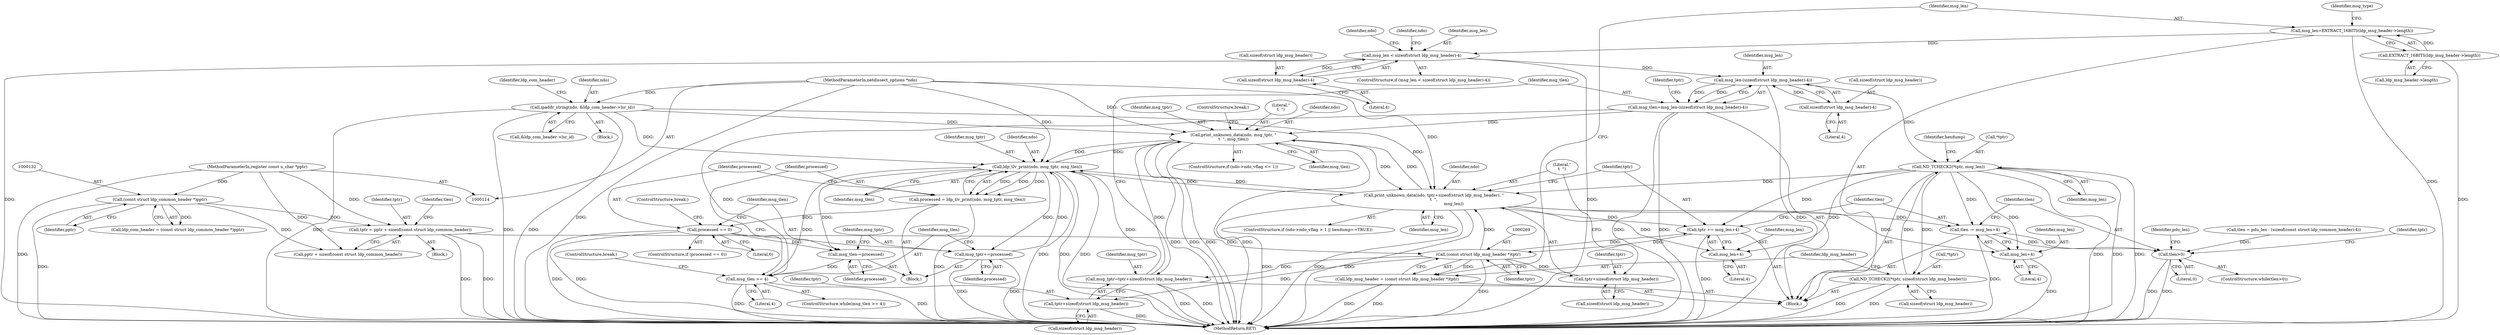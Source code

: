 digraph "0_tcpdump_aa5c6b710dfd8020d2c908d6b3bd41f1da719b3b@pointer" {
"1000408" [label="(Call,print_unknown_data(ndo, msg_tptr, \"\n\t  \", msg_tlen))"];
"1000382" [label="(Call,ldp_tlv_print(ndo, msg_tptr, msg_tlen))"];
"1000408" [label="(Call,print_unknown_data(ndo, msg_tptr, \"\n\t  \", msg_tlen))"];
"1000221" [label="(Call,ipaddr_string(ndo, &ldp_com_header->lsr_id))"];
"1000115" [label="(MethodParameterIn,netdissect_options *ndo)"];
"1000424" [label="(Call,print_unknown_data(ndo, tptr+sizeof(struct ldp_msg_header), \"\n\t  \",\n                               msg_len))"];
"1000268" [label="(Call,(const struct ldp_msg_header *)tptr)"];
"1000432" [label="(Call,tptr += msg_len+4)"];
"1000357" [label="(Call,ND_TCHECK2(*tptr, msg_len))"];
"1000261" [label="(Call,ND_TCHECK2(*tptr, sizeof(struct ldp_msg_header)))"];
"1000351" [label="(Call,msg_len-(sizeof(struct ldp_msg_header)-4))"];
"1000285" [label="(Call,msg_len < sizeof(struct ldp_msg_header)-4)"];
"1000271" [label="(Call,msg_len=EXTRACT_16BITS(ldp_msg_header->length))"];
"1000273" [label="(Call,EXTRACT_16BITS(ldp_msg_header->length))"];
"1000287" [label="(Call,sizeof(struct ldp_msg_header)-4)"];
"1000353" [label="(Call,sizeof(struct ldp_msg_header)-4)"];
"1000242" [label="(Call,tptr = pptr + sizeof(const struct ldp_common_header))"];
"1000131" [label="(Call,(const struct ldp_common_header *)pptr)"];
"1000116" [label="(MethodParameterIn,register const u_char *pptr)"];
"1000343" [label="(Call,msg_tptr=tptr+sizeof(struct ldp_msg_header))"];
"1000349" [label="(Call,msg_tlen=msg_len-(sizeof(struct ldp_msg_header)-4))"];
"1000394" [label="(Call,msg_tptr+=processed)"];
"1000387" [label="(Call,processed == 0)"];
"1000380" [label="(Call,processed = ldp_tlv_print(ndo, msg_tptr, msg_tlen))"];
"1000376" [label="(Call,msg_tlen >= 4)"];
"1000391" [label="(Call,msg_tlen-=processed)"];
"1000266" [label="(Call,ldp_msg_header = (const struct ldp_msg_header *)tptr)"];
"1000345" [label="(Call,tptr+sizeof(struct ldp_msg_header))"];
"1000426" [label="(Call,tptr+sizeof(struct ldp_msg_header))"];
"1000434" [label="(Call,msg_len+4)"];
"1000437" [label="(Call,tlen -= msg_len+4)"];
"1000257" [label="(Call,tlen>0)"];
"1000439" [label="(Call,msg_len+4)"];
"1000222" [label="(Identifier,ndo)"];
"1000410" [label="(Identifier,msg_tptr)"];
"1000273" [label="(Call,EXTRACT_16BITS(ldp_msg_header->length))"];
"1000116" [label="(MethodParameterIn,register const u_char *pptr)"];
"1000393" [label="(Identifier,processed)"];
"1000354" [label="(Call,sizeof(struct ldp_msg_header))"];
"1000439" [label="(Call,msg_len+4)"];
"1000425" [label="(Identifier,ndo)"];
"1000266" [label="(Call,ldp_msg_header = (const struct ldp_msg_header *)tptr)"];
"1000262" [label="(Call,*tptr)"];
"1000381" [label="(Identifier,processed)"];
"1000347" [label="(Call,sizeof(struct ldp_msg_header))"];
"1000285" [label="(Call,msg_len < sizeof(struct ldp_msg_header)-4)"];
"1000426" [label="(Call,tptr+sizeof(struct ldp_msg_header))"];
"1000257" [label="(Call,tlen>0)"];
"1000231" [label="(Identifier,ldp_com_header)"];
"1000432" [label="(Call,tptr += msg_len+4)"];
"1000270" [label="(Identifier,tptr)"];
"1000133" [label="(Identifier,pptr)"];
"1000440" [label="(Identifier,msg_len)"];
"1000350" [label="(Identifier,msg_tlen)"];
"1000287" [label="(Call,sizeof(struct ldp_msg_header)-4)"];
"1000271" [label="(Call,msg_len=EXTRACT_16BITS(ldp_msg_header->length))"];
"1000290" [label="(Literal,4)"];
"1000435" [label="(Identifier,msg_len)"];
"1000256" [label="(ControlStructure,while(tlen>0))"];
"1000413" [label="(ControlStructure,break;)"];
"1000431" [label="(Identifier,msg_len)"];
"1000391" [label="(Call,msg_tlen-=processed)"];
"1000352" [label="(Identifier,msg_len)"];
"1000356" [label="(Literal,4)"];
"1000131" [label="(Call,(const struct ldp_common_header *)pptr)"];
"1000390" [label="(ControlStructure,break;)"];
"1000258" [label="(Identifier,tlen)"];
"1000375" [label="(ControlStructure,while(msg_tlen >= 4))"];
"1000412" [label="(Identifier,msg_tlen)"];
"1000263" [label="(Identifier,tptr)"];
"1000377" [label="(Identifier,msg_tlen)"];
"1000388" [label="(Identifier,processed)"];
"1000359" [label="(Identifier,tptr)"];
"1000286" [label="(Identifier,msg_len)"];
"1000382" [label="(Call,ldp_tlv_print(ndo, msg_tptr, msg_tlen))"];
"1000343" [label="(Call,msg_tptr=tptr+sizeof(struct ldp_msg_header))"];
"1000380" [label="(Call,processed = ldp_tlv_print(ndo, msg_tptr, msg_tlen))"];
"1000316" [label="(Identifier,ndo)"];
"1000384" [label="(Identifier,msg_tptr)"];
"1000387" [label="(Call,processed == 0)"];
"1000223" [label="(Call,&ldp_com_header->lsr_id)"];
"1000397" [label="(ControlStructure,break;)"];
"1000249" [label="(Identifier,tlen)"];
"1000117" [label="(Block,)"];
"1000274" [label="(Call,ldp_msg_header->length)"];
"1000294" [label="(Identifier,ndo)"];
"1000267" [label="(Identifier,ldp_msg_header)"];
"1000395" [label="(Identifier,msg_tptr)"];
"1000455" [label="(MethodReturn,RET)"];
"1000394" [label="(Call,msg_tptr+=processed)"];
"1000243" [label="(Identifier,tptr)"];
"1000288" [label="(Call,sizeof(struct ldp_msg_header))"];
"1000437" [label="(Call,tlen -= msg_len+4)"];
"1000284" [label="(ControlStructure,if (msg_len < sizeof(struct ldp_msg_header)-4))"];
"1000242" [label="(Call,tptr = pptr + sizeof(const struct ldp_common_header))"];
"1000244" [label="(Call,pptr + sizeof(const struct ldp_common_header))"];
"1000430" [label="(Literal,\"\n\t  \")"];
"1000402" [label="(ControlStructure,if (ndo->ndo_vflag <= 1))"];
"1000349" [label="(Call,msg_tlen=msg_len-(sizeof(struct ldp_msg_header)-4))"];
"1000411" [label="(Literal,\"\n\t  \")"];
"1000444" [label="(Identifier,pdu_len)"];
"1000248" [label="(Call,tlen = pdu_len - (sizeof(const struct ldp_common_header)-4))"];
"1000353" [label="(Call,sizeof(struct ldp_msg_header)-4)"];
"1000129" [label="(Call,ldp_com_header = (const struct ldp_common_header *)pptr)"];
"1000346" [label="(Identifier,tptr)"];
"1000272" [label="(Identifier,msg_len)"];
"1000261" [label="(Call,ND_TCHECK2(*tptr, sizeof(struct ldp_msg_header)))"];
"1000379" [label="(Block,)"];
"1000360" [label="(Identifier,msg_len)"];
"1000115" [label="(MethodParameterIn,netdissect_options *ndo)"];
"1000408" [label="(Call,print_unknown_data(ndo, msg_tptr, \"\n\t  \", msg_tlen))"];
"1000264" [label="(Call,sizeof(struct ldp_msg_header))"];
"1000278" [label="(Identifier,msg_type)"];
"1000396" [label="(Identifier,processed)"];
"1000268" [label="(Call,(const struct ldp_msg_header *)tptr)"];
"1000357" [label="(Call,ND_TCHECK2(*tptr, msg_len))"];
"1000220" [label="(Block,)"];
"1000433" [label="(Identifier,tptr)"];
"1000383" [label="(Identifier,ndo)"];
"1000358" [label="(Call,*tptr)"];
"1000414" [label="(ControlStructure,if (ndo->ndo_vflag > 1 || hexdump==TRUE))"];
"1000438" [label="(Identifier,tlen)"];
"1000441" [label="(Literal,4)"];
"1000385" [label="(Identifier,msg_tlen)"];
"1000378" [label="(Literal,4)"];
"1000427" [label="(Identifier,tptr)"];
"1000345" [label="(Call,tptr+sizeof(struct ldp_msg_header))"];
"1000434" [label="(Call,msg_len+4)"];
"1000221" [label="(Call,ipaddr_string(ndo, &ldp_com_header->lsr_id))"];
"1000344" [label="(Identifier,msg_tptr)"];
"1000409" [label="(Identifier,ndo)"];
"1000386" [label="(ControlStructure,if (processed == 0))"];
"1000259" [label="(Literal,0)"];
"1000362" [label="(Identifier,hexdump)"];
"1000428" [label="(Call,sizeof(struct ldp_msg_header))"];
"1000392" [label="(Identifier,msg_tlen)"];
"1000436" [label="(Literal,4)"];
"1000424" [label="(Call,print_unknown_data(ndo, tptr+sizeof(struct ldp_msg_header), \"\n\t  \",\n                               msg_len))"];
"1000260" [label="(Block,)"];
"1000389" [label="(Literal,0)"];
"1000376" [label="(Call,msg_tlen >= 4)"];
"1000351" [label="(Call,msg_len-(sizeof(struct ldp_msg_header)-4))"];
"1000408" -> "1000402"  [label="AST: "];
"1000408" -> "1000412"  [label="CFG: "];
"1000409" -> "1000408"  [label="AST: "];
"1000410" -> "1000408"  [label="AST: "];
"1000411" -> "1000408"  [label="AST: "];
"1000412" -> "1000408"  [label="AST: "];
"1000413" -> "1000408"  [label="CFG: "];
"1000408" -> "1000455"  [label="DDG: "];
"1000408" -> "1000455"  [label="DDG: "];
"1000408" -> "1000455"  [label="DDG: "];
"1000408" -> "1000455"  [label="DDG: "];
"1000408" -> "1000382"  [label="DDG: "];
"1000382" -> "1000408"  [label="DDG: "];
"1000221" -> "1000408"  [label="DDG: "];
"1000424" -> "1000408"  [label="DDG: "];
"1000115" -> "1000408"  [label="DDG: "];
"1000343" -> "1000408"  [label="DDG: "];
"1000349" -> "1000408"  [label="DDG: "];
"1000408" -> "1000424"  [label="DDG: "];
"1000382" -> "1000380"  [label="AST: "];
"1000382" -> "1000385"  [label="CFG: "];
"1000383" -> "1000382"  [label="AST: "];
"1000384" -> "1000382"  [label="AST: "];
"1000385" -> "1000382"  [label="AST: "];
"1000380" -> "1000382"  [label="CFG: "];
"1000382" -> "1000455"  [label="DDG: "];
"1000382" -> "1000455"  [label="DDG: "];
"1000382" -> "1000455"  [label="DDG: "];
"1000382" -> "1000380"  [label="DDG: "];
"1000382" -> "1000380"  [label="DDG: "];
"1000382" -> "1000380"  [label="DDG: "];
"1000221" -> "1000382"  [label="DDG: "];
"1000424" -> "1000382"  [label="DDG: "];
"1000115" -> "1000382"  [label="DDG: "];
"1000343" -> "1000382"  [label="DDG: "];
"1000394" -> "1000382"  [label="DDG: "];
"1000376" -> "1000382"  [label="DDG: "];
"1000382" -> "1000391"  [label="DDG: "];
"1000382" -> "1000394"  [label="DDG: "];
"1000382" -> "1000424"  [label="DDG: "];
"1000221" -> "1000220"  [label="AST: "];
"1000221" -> "1000223"  [label="CFG: "];
"1000222" -> "1000221"  [label="AST: "];
"1000223" -> "1000221"  [label="AST: "];
"1000231" -> "1000221"  [label="CFG: "];
"1000221" -> "1000455"  [label="DDG: "];
"1000221" -> "1000455"  [label="DDG: "];
"1000221" -> "1000455"  [label="DDG: "];
"1000115" -> "1000221"  [label="DDG: "];
"1000221" -> "1000424"  [label="DDG: "];
"1000115" -> "1000114"  [label="AST: "];
"1000115" -> "1000455"  [label="DDG: "];
"1000115" -> "1000424"  [label="DDG: "];
"1000424" -> "1000414"  [label="AST: "];
"1000424" -> "1000431"  [label="CFG: "];
"1000425" -> "1000424"  [label="AST: "];
"1000426" -> "1000424"  [label="AST: "];
"1000430" -> "1000424"  [label="AST: "];
"1000431" -> "1000424"  [label="AST: "];
"1000433" -> "1000424"  [label="CFG: "];
"1000424" -> "1000455"  [label="DDG: "];
"1000424" -> "1000455"  [label="DDG: "];
"1000424" -> "1000455"  [label="DDG: "];
"1000268" -> "1000424"  [label="DDG: "];
"1000357" -> "1000424"  [label="DDG: "];
"1000424" -> "1000432"  [label="DDG: "];
"1000424" -> "1000434"  [label="DDG: "];
"1000424" -> "1000437"  [label="DDG: "];
"1000424" -> "1000439"  [label="DDG: "];
"1000268" -> "1000266"  [label="AST: "];
"1000268" -> "1000270"  [label="CFG: "];
"1000269" -> "1000268"  [label="AST: "];
"1000270" -> "1000268"  [label="AST: "];
"1000266" -> "1000268"  [label="CFG: "];
"1000268" -> "1000455"  [label="DDG: "];
"1000268" -> "1000266"  [label="DDG: "];
"1000432" -> "1000268"  [label="DDG: "];
"1000242" -> "1000268"  [label="DDG: "];
"1000268" -> "1000343"  [label="DDG: "];
"1000268" -> "1000345"  [label="DDG: "];
"1000268" -> "1000426"  [label="DDG: "];
"1000268" -> "1000432"  [label="DDG: "];
"1000432" -> "1000260"  [label="AST: "];
"1000432" -> "1000434"  [label="CFG: "];
"1000433" -> "1000432"  [label="AST: "];
"1000434" -> "1000432"  [label="AST: "];
"1000438" -> "1000432"  [label="CFG: "];
"1000432" -> "1000455"  [label="DDG: "];
"1000357" -> "1000432"  [label="DDG: "];
"1000357" -> "1000260"  [label="AST: "];
"1000357" -> "1000360"  [label="CFG: "];
"1000358" -> "1000357"  [label="AST: "];
"1000360" -> "1000357"  [label="AST: "];
"1000362" -> "1000357"  [label="CFG: "];
"1000357" -> "1000455"  [label="DDG: "];
"1000357" -> "1000455"  [label="DDG: "];
"1000357" -> "1000455"  [label="DDG: "];
"1000357" -> "1000261"  [label="DDG: "];
"1000261" -> "1000357"  [label="DDG: "];
"1000351" -> "1000357"  [label="DDG: "];
"1000357" -> "1000434"  [label="DDG: "];
"1000357" -> "1000437"  [label="DDG: "];
"1000357" -> "1000439"  [label="DDG: "];
"1000261" -> "1000260"  [label="AST: "];
"1000261" -> "1000264"  [label="CFG: "];
"1000262" -> "1000261"  [label="AST: "];
"1000264" -> "1000261"  [label="AST: "];
"1000267" -> "1000261"  [label="CFG: "];
"1000261" -> "1000455"  [label="DDG: "];
"1000261" -> "1000455"  [label="DDG: "];
"1000351" -> "1000349"  [label="AST: "];
"1000351" -> "1000353"  [label="CFG: "];
"1000352" -> "1000351"  [label="AST: "];
"1000353" -> "1000351"  [label="AST: "];
"1000349" -> "1000351"  [label="CFG: "];
"1000351" -> "1000455"  [label="DDG: "];
"1000351" -> "1000349"  [label="DDG: "];
"1000351" -> "1000349"  [label="DDG: "];
"1000285" -> "1000351"  [label="DDG: "];
"1000353" -> "1000351"  [label="DDG: "];
"1000285" -> "1000284"  [label="AST: "];
"1000285" -> "1000287"  [label="CFG: "];
"1000286" -> "1000285"  [label="AST: "];
"1000287" -> "1000285"  [label="AST: "];
"1000294" -> "1000285"  [label="CFG: "];
"1000316" -> "1000285"  [label="CFG: "];
"1000285" -> "1000455"  [label="DDG: "];
"1000285" -> "1000455"  [label="DDG: "];
"1000271" -> "1000285"  [label="DDG: "];
"1000287" -> "1000285"  [label="DDG: "];
"1000271" -> "1000260"  [label="AST: "];
"1000271" -> "1000273"  [label="CFG: "];
"1000272" -> "1000271"  [label="AST: "];
"1000273" -> "1000271"  [label="AST: "];
"1000278" -> "1000271"  [label="CFG: "];
"1000271" -> "1000455"  [label="DDG: "];
"1000273" -> "1000271"  [label="DDG: "];
"1000273" -> "1000274"  [label="CFG: "];
"1000274" -> "1000273"  [label="AST: "];
"1000273" -> "1000455"  [label="DDG: "];
"1000287" -> "1000290"  [label="CFG: "];
"1000288" -> "1000287"  [label="AST: "];
"1000290" -> "1000287"  [label="AST: "];
"1000353" -> "1000356"  [label="CFG: "];
"1000354" -> "1000353"  [label="AST: "];
"1000356" -> "1000353"  [label="AST: "];
"1000242" -> "1000117"  [label="AST: "];
"1000242" -> "1000244"  [label="CFG: "];
"1000243" -> "1000242"  [label="AST: "];
"1000244" -> "1000242"  [label="AST: "];
"1000249" -> "1000242"  [label="CFG: "];
"1000242" -> "1000455"  [label="DDG: "];
"1000242" -> "1000455"  [label="DDG: "];
"1000131" -> "1000242"  [label="DDG: "];
"1000116" -> "1000242"  [label="DDG: "];
"1000131" -> "1000129"  [label="AST: "];
"1000131" -> "1000133"  [label="CFG: "];
"1000132" -> "1000131"  [label="AST: "];
"1000133" -> "1000131"  [label="AST: "];
"1000129" -> "1000131"  [label="CFG: "];
"1000131" -> "1000455"  [label="DDG: "];
"1000131" -> "1000129"  [label="DDG: "];
"1000116" -> "1000131"  [label="DDG: "];
"1000131" -> "1000244"  [label="DDG: "];
"1000116" -> "1000114"  [label="AST: "];
"1000116" -> "1000455"  [label="DDG: "];
"1000116" -> "1000244"  [label="DDG: "];
"1000343" -> "1000260"  [label="AST: "];
"1000343" -> "1000345"  [label="CFG: "];
"1000344" -> "1000343"  [label="AST: "];
"1000345" -> "1000343"  [label="AST: "];
"1000350" -> "1000343"  [label="CFG: "];
"1000343" -> "1000455"  [label="DDG: "];
"1000343" -> "1000455"  [label="DDG: "];
"1000349" -> "1000260"  [label="AST: "];
"1000350" -> "1000349"  [label="AST: "];
"1000359" -> "1000349"  [label="CFG: "];
"1000349" -> "1000455"  [label="DDG: "];
"1000349" -> "1000455"  [label="DDG: "];
"1000349" -> "1000376"  [label="DDG: "];
"1000394" -> "1000379"  [label="AST: "];
"1000394" -> "1000396"  [label="CFG: "];
"1000395" -> "1000394"  [label="AST: "];
"1000396" -> "1000394"  [label="AST: "];
"1000377" -> "1000394"  [label="CFG: "];
"1000394" -> "1000455"  [label="DDG: "];
"1000394" -> "1000455"  [label="DDG: "];
"1000387" -> "1000394"  [label="DDG: "];
"1000387" -> "1000386"  [label="AST: "];
"1000387" -> "1000389"  [label="CFG: "];
"1000388" -> "1000387"  [label="AST: "];
"1000389" -> "1000387"  [label="AST: "];
"1000390" -> "1000387"  [label="CFG: "];
"1000392" -> "1000387"  [label="CFG: "];
"1000387" -> "1000455"  [label="DDG: "];
"1000387" -> "1000455"  [label="DDG: "];
"1000380" -> "1000387"  [label="DDG: "];
"1000387" -> "1000391"  [label="DDG: "];
"1000380" -> "1000379"  [label="AST: "];
"1000381" -> "1000380"  [label="AST: "];
"1000388" -> "1000380"  [label="CFG: "];
"1000380" -> "1000455"  [label="DDG: "];
"1000376" -> "1000375"  [label="AST: "];
"1000376" -> "1000378"  [label="CFG: "];
"1000377" -> "1000376"  [label="AST: "];
"1000378" -> "1000376"  [label="AST: "];
"1000381" -> "1000376"  [label="CFG: "];
"1000397" -> "1000376"  [label="CFG: "];
"1000376" -> "1000455"  [label="DDG: "];
"1000376" -> "1000455"  [label="DDG: "];
"1000391" -> "1000376"  [label="DDG: "];
"1000391" -> "1000379"  [label="AST: "];
"1000391" -> "1000393"  [label="CFG: "];
"1000392" -> "1000391"  [label="AST: "];
"1000393" -> "1000391"  [label="AST: "];
"1000395" -> "1000391"  [label="CFG: "];
"1000266" -> "1000260"  [label="AST: "];
"1000267" -> "1000266"  [label="AST: "];
"1000272" -> "1000266"  [label="CFG: "];
"1000266" -> "1000455"  [label="DDG: "];
"1000266" -> "1000455"  [label="DDG: "];
"1000345" -> "1000347"  [label="CFG: "];
"1000346" -> "1000345"  [label="AST: "];
"1000347" -> "1000345"  [label="AST: "];
"1000345" -> "1000455"  [label="DDG: "];
"1000426" -> "1000428"  [label="CFG: "];
"1000427" -> "1000426"  [label="AST: "];
"1000428" -> "1000426"  [label="AST: "];
"1000430" -> "1000426"  [label="CFG: "];
"1000434" -> "1000436"  [label="CFG: "];
"1000435" -> "1000434"  [label="AST: "];
"1000436" -> "1000434"  [label="AST: "];
"1000437" -> "1000260"  [label="AST: "];
"1000437" -> "1000439"  [label="CFG: "];
"1000438" -> "1000437"  [label="AST: "];
"1000439" -> "1000437"  [label="AST: "];
"1000258" -> "1000437"  [label="CFG: "];
"1000437" -> "1000455"  [label="DDG: "];
"1000437" -> "1000257"  [label="DDG: "];
"1000257" -> "1000437"  [label="DDG: "];
"1000257" -> "1000256"  [label="AST: "];
"1000257" -> "1000259"  [label="CFG: "];
"1000258" -> "1000257"  [label="AST: "];
"1000259" -> "1000257"  [label="AST: "];
"1000263" -> "1000257"  [label="CFG: "];
"1000444" -> "1000257"  [label="CFG: "];
"1000257" -> "1000455"  [label="DDG: "];
"1000257" -> "1000455"  [label="DDG: "];
"1000248" -> "1000257"  [label="DDG: "];
"1000439" -> "1000441"  [label="CFG: "];
"1000440" -> "1000439"  [label="AST: "];
"1000441" -> "1000439"  [label="AST: "];
"1000439" -> "1000455"  [label="DDG: "];
}

